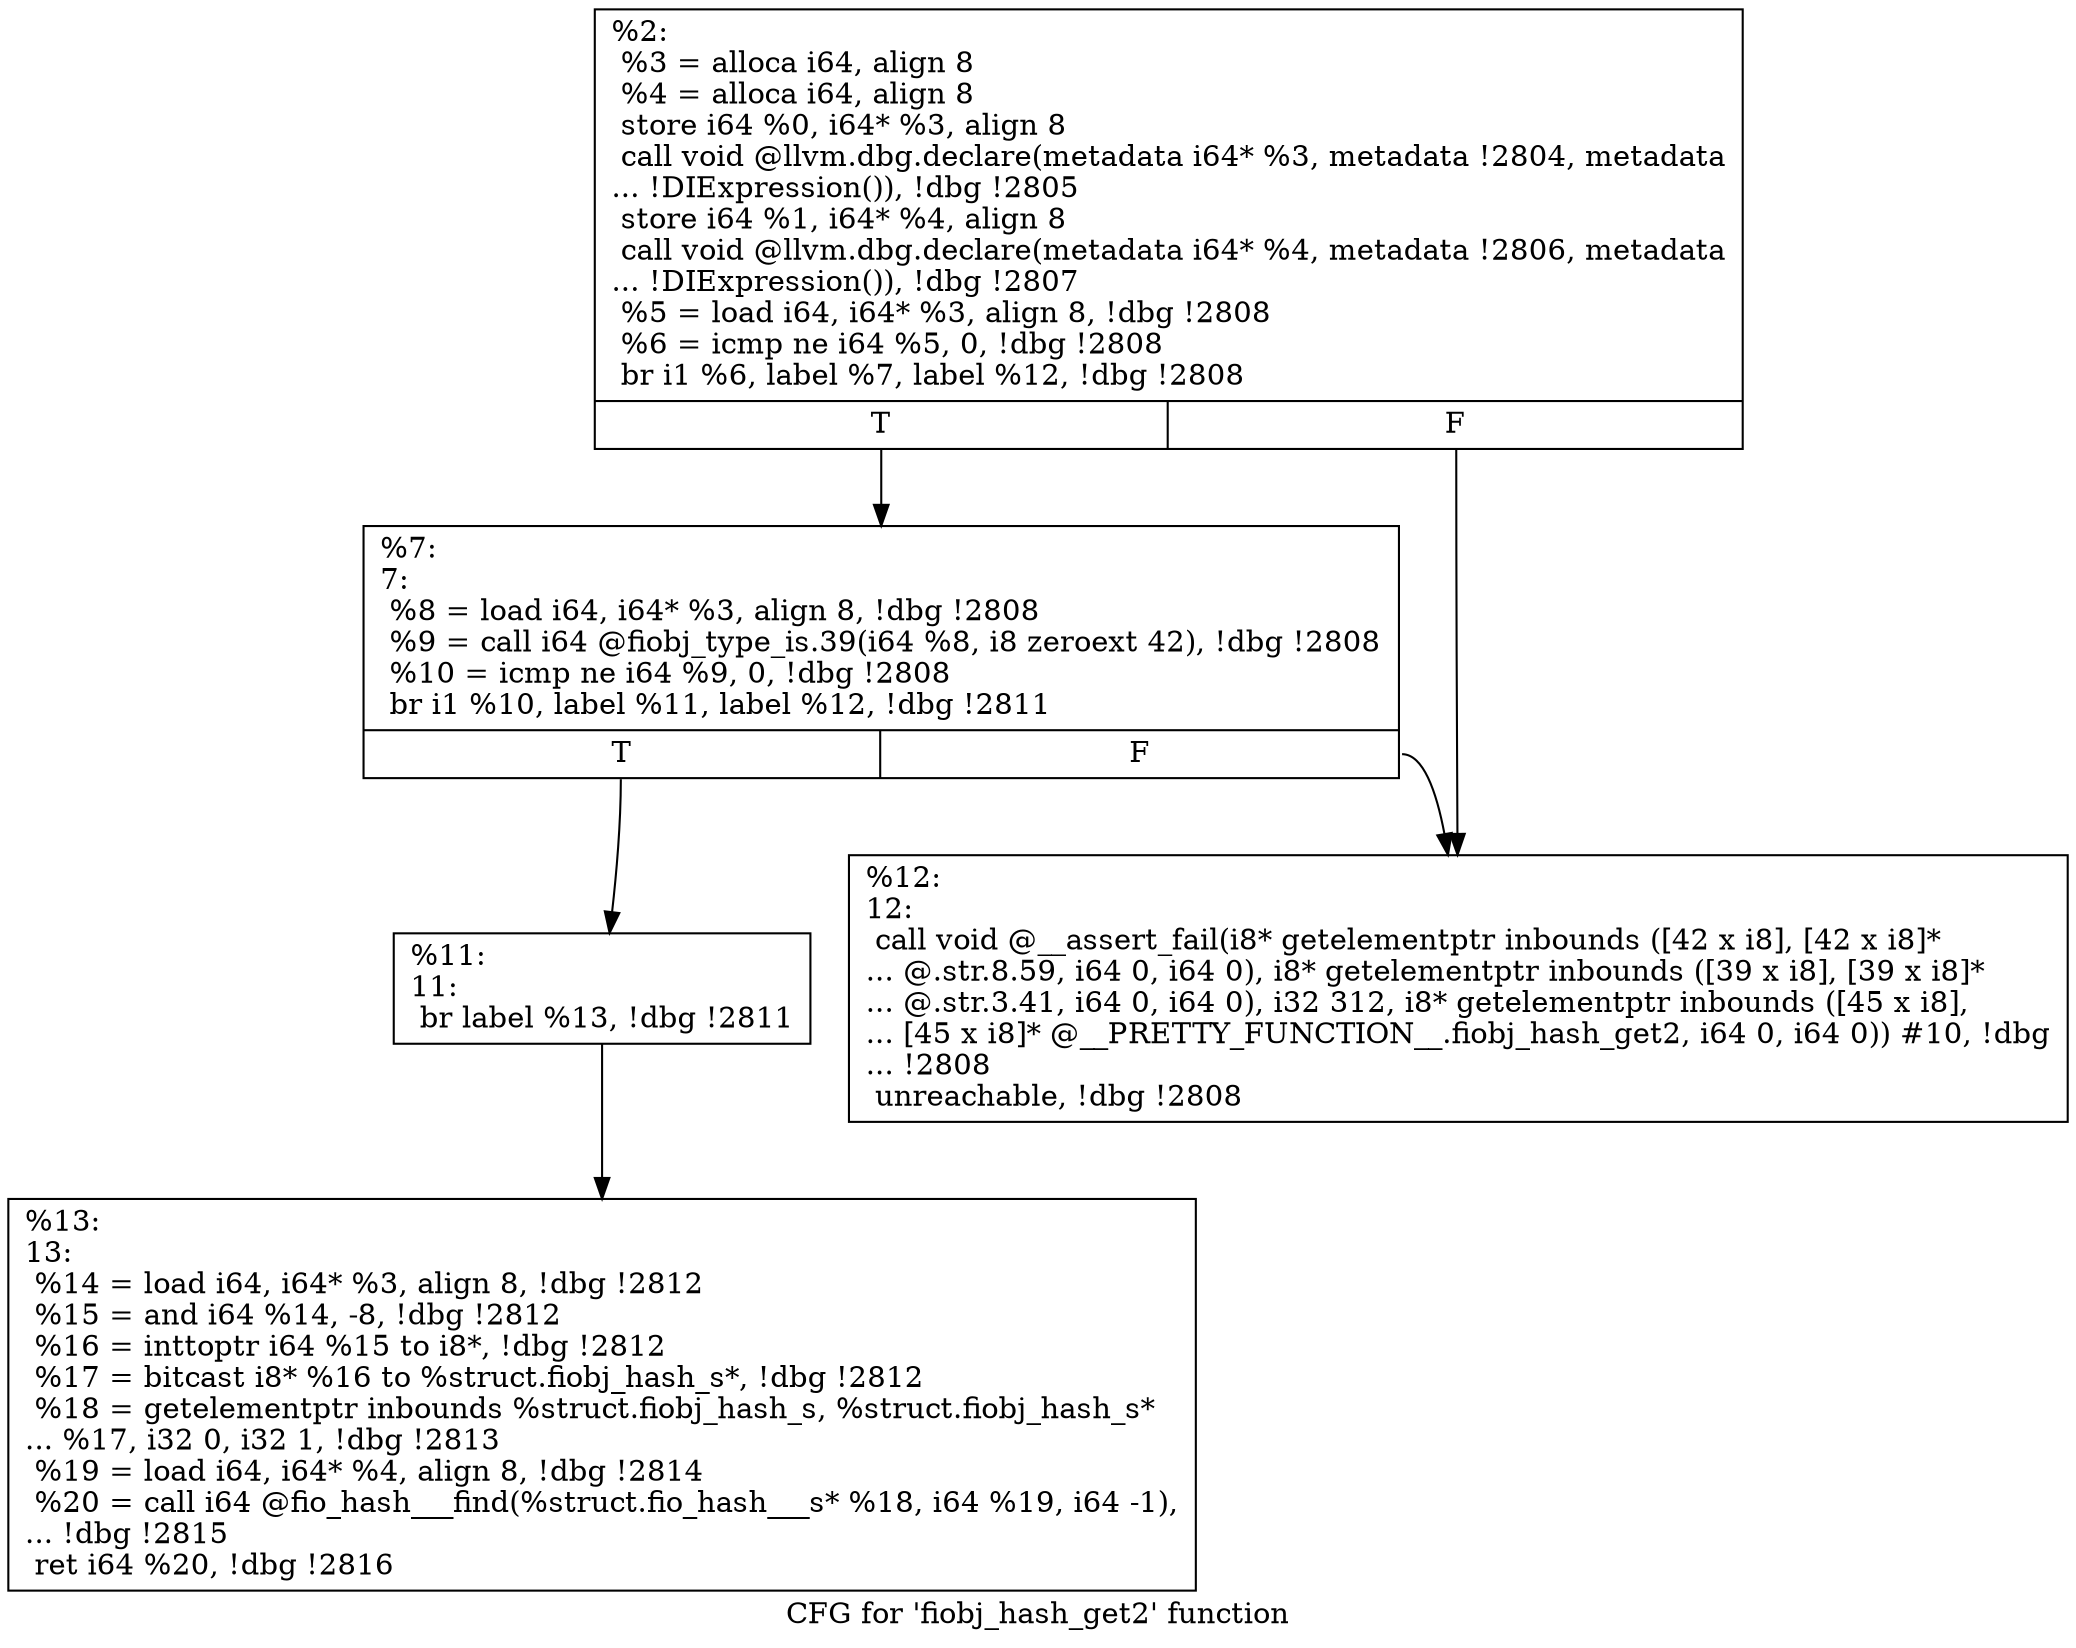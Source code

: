 digraph "CFG for 'fiobj_hash_get2' function" {
	label="CFG for 'fiobj_hash_get2' function";

	Node0x556851e90510 [shape=record,label="{%2:\l  %3 = alloca i64, align 8\l  %4 = alloca i64, align 8\l  store i64 %0, i64* %3, align 8\l  call void @llvm.dbg.declare(metadata i64* %3, metadata !2804, metadata\l... !DIExpression()), !dbg !2805\l  store i64 %1, i64* %4, align 8\l  call void @llvm.dbg.declare(metadata i64* %4, metadata !2806, metadata\l... !DIExpression()), !dbg !2807\l  %5 = load i64, i64* %3, align 8, !dbg !2808\l  %6 = icmp ne i64 %5, 0, !dbg !2808\l  br i1 %6, label %7, label %12, !dbg !2808\l|{<s0>T|<s1>F}}"];
	Node0x556851e90510:s0 -> Node0x556851e92b90;
	Node0x556851e90510:s1 -> Node0x556851e92c30;
	Node0x556851e92b90 [shape=record,label="{%7:\l7:                                                \l  %8 = load i64, i64* %3, align 8, !dbg !2808\l  %9 = call i64 @fiobj_type_is.39(i64 %8, i8 zeroext 42), !dbg !2808\l  %10 = icmp ne i64 %9, 0, !dbg !2808\l  br i1 %10, label %11, label %12, !dbg !2811\l|{<s0>T|<s1>F}}"];
	Node0x556851e92b90:s0 -> Node0x556851e92be0;
	Node0x556851e92b90:s1 -> Node0x556851e92c30;
	Node0x556851e92be0 [shape=record,label="{%11:\l11:                                               \l  br label %13, !dbg !2811\l}"];
	Node0x556851e92be0 -> Node0x556851e92c80;
	Node0x556851e92c30 [shape=record,label="{%12:\l12:                                               \l  call void @__assert_fail(i8* getelementptr inbounds ([42 x i8], [42 x i8]*\l... @.str.8.59, i64 0, i64 0), i8* getelementptr inbounds ([39 x i8], [39 x i8]*\l... @.str.3.41, i64 0, i64 0), i32 312, i8* getelementptr inbounds ([45 x i8],\l... [45 x i8]* @__PRETTY_FUNCTION__.fiobj_hash_get2, i64 0, i64 0)) #10, !dbg\l... !2808\l  unreachable, !dbg !2808\l}"];
	Node0x556851e92c80 [shape=record,label="{%13:\l13:                                               \l  %14 = load i64, i64* %3, align 8, !dbg !2812\l  %15 = and i64 %14, -8, !dbg !2812\l  %16 = inttoptr i64 %15 to i8*, !dbg !2812\l  %17 = bitcast i8* %16 to %struct.fiobj_hash_s*, !dbg !2812\l  %18 = getelementptr inbounds %struct.fiobj_hash_s, %struct.fiobj_hash_s*\l... %17, i32 0, i32 1, !dbg !2813\l  %19 = load i64, i64* %4, align 8, !dbg !2814\l  %20 = call i64 @fio_hash___find(%struct.fio_hash___s* %18, i64 %19, i64 -1),\l... !dbg !2815\l  ret i64 %20, !dbg !2816\l}"];
}
